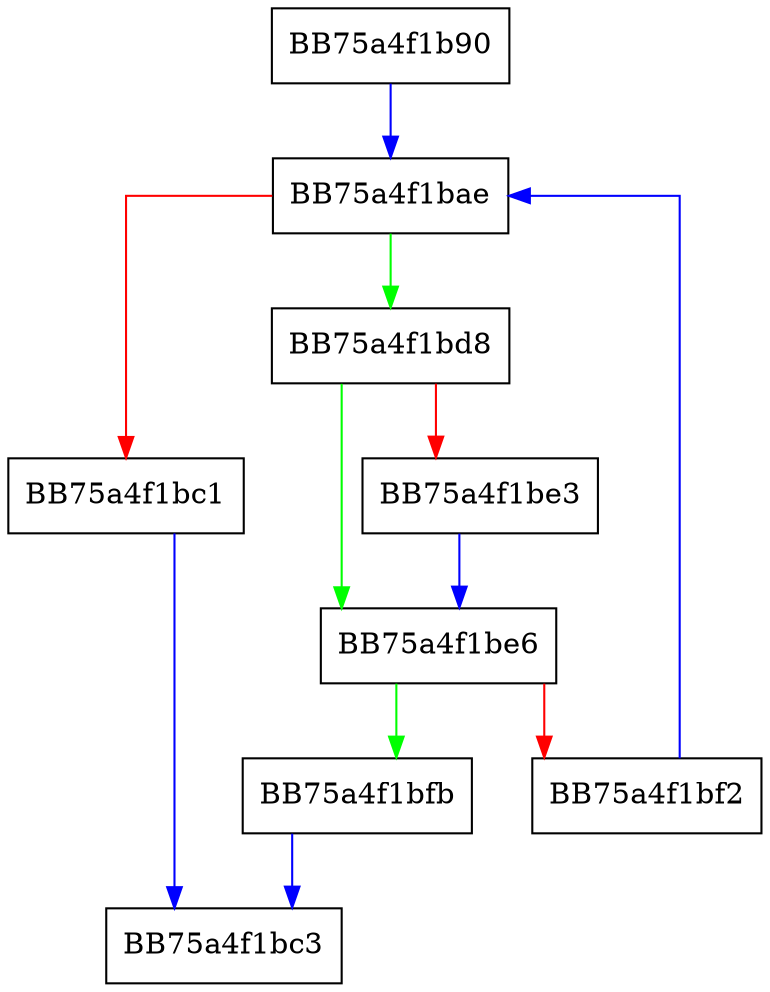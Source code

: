 digraph MatchExtensionExclusion {
  node [shape="box"];
  graph [splines=ortho];
  BB75a4f1b90 -> BB75a4f1bae [color="blue"];
  BB75a4f1bae -> BB75a4f1bd8 [color="green"];
  BB75a4f1bae -> BB75a4f1bc1 [color="red"];
  BB75a4f1bc1 -> BB75a4f1bc3 [color="blue"];
  BB75a4f1bd8 -> BB75a4f1be6 [color="green"];
  BB75a4f1bd8 -> BB75a4f1be3 [color="red"];
  BB75a4f1be3 -> BB75a4f1be6 [color="blue"];
  BB75a4f1be6 -> BB75a4f1bfb [color="green"];
  BB75a4f1be6 -> BB75a4f1bf2 [color="red"];
  BB75a4f1bf2 -> BB75a4f1bae [color="blue"];
  BB75a4f1bfb -> BB75a4f1bc3 [color="blue"];
}